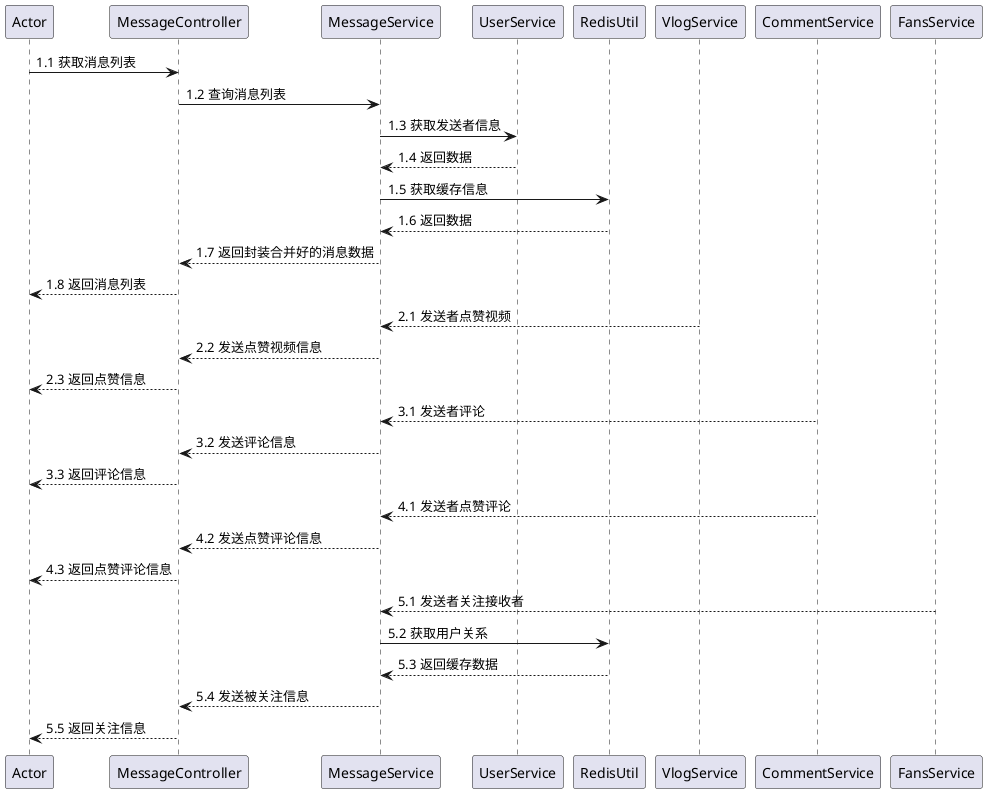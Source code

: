 @startuml sequence-diagram
'https: //plantuml.com/sequence-diagram

Actor -> MessageController: 1.1 获取消息列表
MessageController -> MessageService: 1.2 查询消息列表
MessageService -> UserService: 1.3 获取发送者信息
MessageService <-- UserService: 1.4 返回数据
MessageService -> RedisUtil: 1.5 获取缓存信息
MessageService <-- RedisUtil: 1.6 返回数据
MessageController <-- MessageService: 1.7 返回封装合并好的消息数据
Actor <-- MessageController: 1.8 返回消息列表
VlogService --> MessageService: 2.1 发送者点赞视频
MessageController <-- MessageService: 2.2 发送点赞视频信息
Actor <-- MessageController: 2.3 返回点赞信息
CommentService --> MessageService: 3.1 发送者评论
MessageController <-- MessageService: 3.2 发送评论信息
Actor <-- MessageController: 3.3 返回评论信息
CommentService --> MessageService: 4.1 发送者点赞评论
MessageController <-- MessageService: 4.2 发送点赞评论信息
Actor <-- MessageController: 4.3 返回点赞评论信息
FansService --> MessageService: 5.1 发送者关注接收者
MessageService -> RedisUtil: 5.2 获取用户关系
MessageService <-- RedisUtil: 5.3 返回缓存数据
MessageController <-- MessageService: 5.4 发送被关注信息
Actor <-- MessageController: 5.5 返回关注信息

@enduml